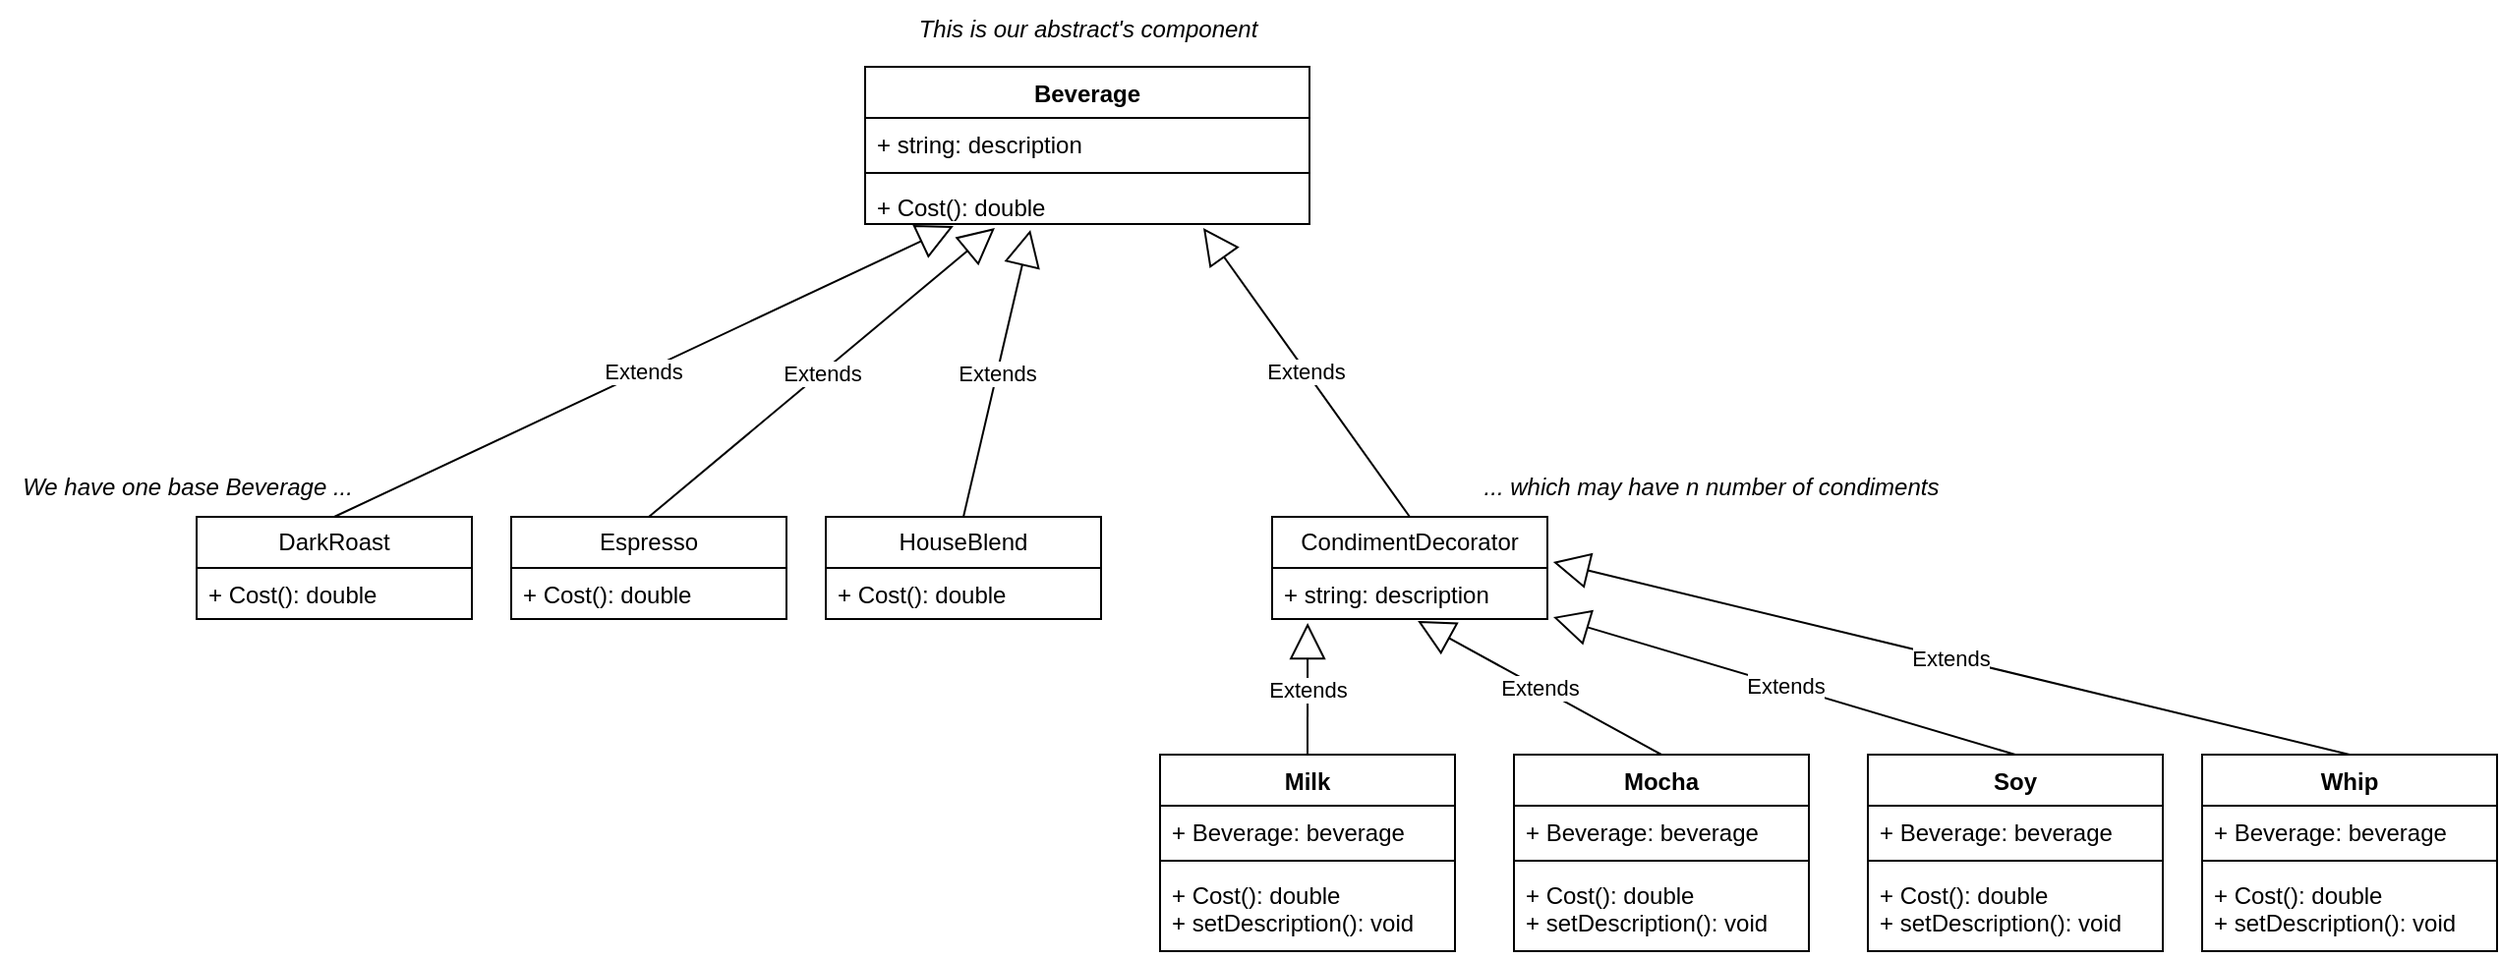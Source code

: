 <mxfile version="24.2.0" type="device">
  <diagram id="C5RBs43oDa-KdzZeNtuy" name="Page-1">
    <mxGraphModel dx="3698" dy="2273" grid="1" gridSize="10" guides="1" tooltips="1" connect="1" arrows="1" fold="1" page="1" pageScale="1" pageWidth="827" pageHeight="1169" math="0" shadow="0">
      <root>
        <mxCell id="WIyWlLk6GJQsqaUBKTNV-0" />
        <mxCell id="WIyWlLk6GJQsqaUBKTNV-1" parent="WIyWlLk6GJQsqaUBKTNV-0" />
        <mxCell id="RkHnhRYncHF_XdiReL5D-44" value="Beverage" style="swimlane;fontStyle=1;align=center;verticalAlign=top;childLayout=stackLayout;horizontal=1;startSize=26;horizontalStack=0;resizeParent=1;resizeParentMax=0;resizeLast=0;collapsible=1;marginBottom=0;whiteSpace=wrap;html=1;" vertex="1" parent="WIyWlLk6GJQsqaUBKTNV-1">
          <mxGeometry x="-760" y="10" width="226" height="80" as="geometry" />
        </mxCell>
        <mxCell id="RkHnhRYncHF_XdiReL5D-45" value="+ string: description" style="text;strokeColor=none;fillColor=none;align=left;verticalAlign=top;spacingLeft=4;spacingRight=4;overflow=hidden;rotatable=0;points=[[0,0.5],[1,0.5]];portConstraint=eastwest;whiteSpace=wrap;html=1;" vertex="1" parent="RkHnhRYncHF_XdiReL5D-44">
          <mxGeometry y="26" width="226" height="24" as="geometry" />
        </mxCell>
        <mxCell id="RkHnhRYncHF_XdiReL5D-46" value="" style="line;strokeWidth=1;fillColor=none;align=left;verticalAlign=middle;spacingTop=-1;spacingLeft=3;spacingRight=3;rotatable=0;labelPosition=right;points=[];portConstraint=eastwest;strokeColor=inherit;" vertex="1" parent="RkHnhRYncHF_XdiReL5D-44">
          <mxGeometry y="50" width="226" height="8" as="geometry" />
        </mxCell>
        <mxCell id="RkHnhRYncHF_XdiReL5D-47" value="+ Cost(): double" style="text;strokeColor=none;fillColor=none;align=left;verticalAlign=top;spacingLeft=4;spacingRight=4;overflow=hidden;rotatable=0;points=[[0,0.5],[1,0.5]];portConstraint=eastwest;whiteSpace=wrap;html=1;" vertex="1" parent="RkHnhRYncHF_XdiReL5D-44">
          <mxGeometry y="58" width="226" height="22" as="geometry" />
        </mxCell>
        <mxCell id="RkHnhRYncHF_XdiReL5D-48" value="&lt;i&gt;This is our abstract&#39;s component&lt;/i&gt;" style="text;html=1;align=center;verticalAlign=middle;resizable=0;points=[];autosize=1;strokeColor=none;fillColor=none;" vertex="1" parent="WIyWlLk6GJQsqaUBKTNV-1">
          <mxGeometry x="-747" y="-24" width="200" height="30" as="geometry" />
        </mxCell>
        <mxCell id="RkHnhRYncHF_XdiReL5D-49" value="DarkRoast" style="swimlane;fontStyle=0;childLayout=stackLayout;horizontal=1;startSize=26;fillColor=none;horizontalStack=0;resizeParent=1;resizeParentMax=0;resizeLast=0;collapsible=1;marginBottom=0;whiteSpace=wrap;html=1;" vertex="1" parent="WIyWlLk6GJQsqaUBKTNV-1">
          <mxGeometry x="-1100" y="239" width="140" height="52" as="geometry" />
        </mxCell>
        <mxCell id="RkHnhRYncHF_XdiReL5D-50" value="+ Cost(): double" style="text;strokeColor=none;fillColor=none;align=left;verticalAlign=top;spacingLeft=4;spacingRight=4;overflow=hidden;rotatable=0;points=[[0,0.5],[1,0.5]];portConstraint=eastwest;whiteSpace=wrap;html=1;" vertex="1" parent="RkHnhRYncHF_XdiReL5D-49">
          <mxGeometry y="26" width="140" height="26" as="geometry" />
        </mxCell>
        <mxCell id="RkHnhRYncHF_XdiReL5D-51" value="Espresso" style="swimlane;fontStyle=0;childLayout=stackLayout;horizontal=1;startSize=26;fillColor=none;horizontalStack=0;resizeParent=1;resizeParentMax=0;resizeLast=0;collapsible=1;marginBottom=0;whiteSpace=wrap;html=1;" vertex="1" parent="WIyWlLk6GJQsqaUBKTNV-1">
          <mxGeometry x="-940" y="239" width="140" height="52" as="geometry" />
        </mxCell>
        <mxCell id="RkHnhRYncHF_XdiReL5D-52" value="+ Cost(): double" style="text;strokeColor=none;fillColor=none;align=left;verticalAlign=top;spacingLeft=4;spacingRight=4;overflow=hidden;rotatable=0;points=[[0,0.5],[1,0.5]];portConstraint=eastwest;whiteSpace=wrap;html=1;" vertex="1" parent="RkHnhRYncHF_XdiReL5D-51">
          <mxGeometry y="26" width="140" height="26" as="geometry" />
        </mxCell>
        <mxCell id="RkHnhRYncHF_XdiReL5D-53" value="HouseBlend" style="swimlane;fontStyle=0;childLayout=stackLayout;horizontal=1;startSize=26;fillColor=none;horizontalStack=0;resizeParent=1;resizeParentMax=0;resizeLast=0;collapsible=1;marginBottom=0;whiteSpace=wrap;html=1;" vertex="1" parent="WIyWlLk6GJQsqaUBKTNV-1">
          <mxGeometry x="-780" y="239" width="140" height="52" as="geometry" />
        </mxCell>
        <mxCell id="RkHnhRYncHF_XdiReL5D-54" value="+ Cost(): double" style="text;strokeColor=none;fillColor=none;align=left;verticalAlign=top;spacingLeft=4;spacingRight=4;overflow=hidden;rotatable=0;points=[[0,0.5],[1,0.5]];portConstraint=eastwest;whiteSpace=wrap;html=1;" vertex="1" parent="RkHnhRYncHF_XdiReL5D-53">
          <mxGeometry y="26" width="140" height="26" as="geometry" />
        </mxCell>
        <mxCell id="RkHnhRYncHF_XdiReL5D-55" value="CondimentDecorator" style="swimlane;fontStyle=0;childLayout=stackLayout;horizontal=1;startSize=26;fillColor=none;horizontalStack=0;resizeParent=1;resizeParentMax=0;resizeLast=0;collapsible=1;marginBottom=0;whiteSpace=wrap;html=1;" vertex="1" parent="WIyWlLk6GJQsqaUBKTNV-1">
          <mxGeometry x="-553" y="239" width="140" height="52" as="geometry" />
        </mxCell>
        <mxCell id="RkHnhRYncHF_XdiReL5D-56" value="+ string: description" style="text;strokeColor=none;fillColor=none;align=left;verticalAlign=top;spacingLeft=4;spacingRight=4;overflow=hidden;rotatable=0;points=[[0,0.5],[1,0.5]];portConstraint=eastwest;whiteSpace=wrap;html=1;" vertex="1" parent="RkHnhRYncHF_XdiReL5D-55">
          <mxGeometry y="26" width="140" height="26" as="geometry" />
        </mxCell>
        <mxCell id="RkHnhRYncHF_XdiReL5D-57" value="Mocha" style="swimlane;fontStyle=1;align=center;verticalAlign=top;childLayout=stackLayout;horizontal=1;startSize=26;horizontalStack=0;resizeParent=1;resizeParentMax=0;resizeLast=0;collapsible=1;marginBottom=0;whiteSpace=wrap;html=1;" vertex="1" parent="WIyWlLk6GJQsqaUBKTNV-1">
          <mxGeometry x="-430" y="360" width="150" height="100" as="geometry" />
        </mxCell>
        <mxCell id="RkHnhRYncHF_XdiReL5D-58" value="+ Beverage: beverage" style="text;strokeColor=none;fillColor=none;align=left;verticalAlign=top;spacingLeft=4;spacingRight=4;overflow=hidden;rotatable=0;points=[[0,0.5],[1,0.5]];portConstraint=eastwest;whiteSpace=wrap;html=1;" vertex="1" parent="RkHnhRYncHF_XdiReL5D-57">
          <mxGeometry y="26" width="150" height="24" as="geometry" />
        </mxCell>
        <mxCell id="RkHnhRYncHF_XdiReL5D-59" value="" style="line;strokeWidth=1;fillColor=none;align=left;verticalAlign=middle;spacingTop=-1;spacingLeft=3;spacingRight=3;rotatable=0;labelPosition=right;points=[];portConstraint=eastwest;strokeColor=inherit;" vertex="1" parent="RkHnhRYncHF_XdiReL5D-57">
          <mxGeometry y="50" width="150" height="8" as="geometry" />
        </mxCell>
        <mxCell id="RkHnhRYncHF_XdiReL5D-60" value="+ Cost(): double&lt;div&gt;+ setDescription(): void&lt;/div&gt;" style="text;strokeColor=none;fillColor=none;align=left;verticalAlign=top;spacingLeft=4;spacingRight=4;overflow=hidden;rotatable=0;points=[[0,0.5],[1,0.5]];portConstraint=eastwest;whiteSpace=wrap;html=1;" vertex="1" parent="RkHnhRYncHF_XdiReL5D-57">
          <mxGeometry y="58" width="150" height="42" as="geometry" />
        </mxCell>
        <mxCell id="RkHnhRYncHF_XdiReL5D-65" value="Milk" style="swimlane;fontStyle=1;align=center;verticalAlign=top;childLayout=stackLayout;horizontal=1;startSize=26;horizontalStack=0;resizeParent=1;resizeParentMax=0;resizeLast=0;collapsible=1;marginBottom=0;whiteSpace=wrap;html=1;" vertex="1" parent="WIyWlLk6GJQsqaUBKTNV-1">
          <mxGeometry x="-610" y="360" width="150" height="100" as="geometry" />
        </mxCell>
        <mxCell id="RkHnhRYncHF_XdiReL5D-66" value="+ Beverage: beverage" style="text;strokeColor=none;fillColor=none;align=left;verticalAlign=top;spacingLeft=4;spacingRight=4;overflow=hidden;rotatable=0;points=[[0,0.5],[1,0.5]];portConstraint=eastwest;whiteSpace=wrap;html=1;" vertex="1" parent="RkHnhRYncHF_XdiReL5D-65">
          <mxGeometry y="26" width="150" height="24" as="geometry" />
        </mxCell>
        <mxCell id="RkHnhRYncHF_XdiReL5D-67" value="" style="line;strokeWidth=1;fillColor=none;align=left;verticalAlign=middle;spacingTop=-1;spacingLeft=3;spacingRight=3;rotatable=0;labelPosition=right;points=[];portConstraint=eastwest;strokeColor=inherit;" vertex="1" parent="RkHnhRYncHF_XdiReL5D-65">
          <mxGeometry y="50" width="150" height="8" as="geometry" />
        </mxCell>
        <mxCell id="RkHnhRYncHF_XdiReL5D-68" value="+ Cost(): double&lt;div&gt;+ setDescription(): void&lt;/div&gt;" style="text;strokeColor=none;fillColor=none;align=left;verticalAlign=top;spacingLeft=4;spacingRight=4;overflow=hidden;rotatable=0;points=[[0,0.5],[1,0.5]];portConstraint=eastwest;whiteSpace=wrap;html=1;" vertex="1" parent="RkHnhRYncHF_XdiReL5D-65">
          <mxGeometry y="58" width="150" height="42" as="geometry" />
        </mxCell>
        <mxCell id="RkHnhRYncHF_XdiReL5D-69" value="Soy" style="swimlane;fontStyle=1;align=center;verticalAlign=top;childLayout=stackLayout;horizontal=1;startSize=26;horizontalStack=0;resizeParent=1;resizeParentMax=0;resizeLast=0;collapsible=1;marginBottom=0;whiteSpace=wrap;html=1;" vertex="1" parent="WIyWlLk6GJQsqaUBKTNV-1">
          <mxGeometry x="-250" y="360" width="150" height="100" as="geometry" />
        </mxCell>
        <mxCell id="RkHnhRYncHF_XdiReL5D-70" value="+ Beverage: beverage" style="text;strokeColor=none;fillColor=none;align=left;verticalAlign=top;spacingLeft=4;spacingRight=4;overflow=hidden;rotatable=0;points=[[0,0.5],[1,0.5]];portConstraint=eastwest;whiteSpace=wrap;html=1;" vertex="1" parent="RkHnhRYncHF_XdiReL5D-69">
          <mxGeometry y="26" width="150" height="24" as="geometry" />
        </mxCell>
        <mxCell id="RkHnhRYncHF_XdiReL5D-71" value="" style="line;strokeWidth=1;fillColor=none;align=left;verticalAlign=middle;spacingTop=-1;spacingLeft=3;spacingRight=3;rotatable=0;labelPosition=right;points=[];portConstraint=eastwest;strokeColor=inherit;" vertex="1" parent="RkHnhRYncHF_XdiReL5D-69">
          <mxGeometry y="50" width="150" height="8" as="geometry" />
        </mxCell>
        <mxCell id="RkHnhRYncHF_XdiReL5D-72" value="+ Cost(): double&lt;div&gt;+ setDescription(): void&lt;/div&gt;" style="text;strokeColor=none;fillColor=none;align=left;verticalAlign=top;spacingLeft=4;spacingRight=4;overflow=hidden;rotatable=0;points=[[0,0.5],[1,0.5]];portConstraint=eastwest;whiteSpace=wrap;html=1;" vertex="1" parent="RkHnhRYncHF_XdiReL5D-69">
          <mxGeometry y="58" width="150" height="42" as="geometry" />
        </mxCell>
        <mxCell id="RkHnhRYncHF_XdiReL5D-73" value="Extends" style="endArrow=block;endSize=16;endFill=0;html=1;rounded=0;entryX=0.199;entryY=1.045;entryDx=0;entryDy=0;entryPerimeter=0;exitX=0.5;exitY=0;exitDx=0;exitDy=0;" edge="1" parent="WIyWlLk6GJQsqaUBKTNV-1" source="RkHnhRYncHF_XdiReL5D-49" target="RkHnhRYncHF_XdiReL5D-47">
          <mxGeometry width="160" relative="1" as="geometry">
            <mxPoint x="-1100" y="350" as="sourcePoint" />
            <mxPoint x="-940" y="350" as="targetPoint" />
          </mxGeometry>
        </mxCell>
        <mxCell id="RkHnhRYncHF_XdiReL5D-74" value="Extends" style="endArrow=block;endSize=16;endFill=0;html=1;rounded=0;entryX=0.292;entryY=1.091;entryDx=0;entryDy=0;entryPerimeter=0;exitX=0.5;exitY=0;exitDx=0;exitDy=0;" edge="1" parent="WIyWlLk6GJQsqaUBKTNV-1" source="RkHnhRYncHF_XdiReL5D-51" target="RkHnhRYncHF_XdiReL5D-47">
          <mxGeometry width="160" relative="1" as="geometry">
            <mxPoint x="-920" y="197" as="sourcePoint" />
            <mxPoint x="-705" y="101" as="targetPoint" />
          </mxGeometry>
        </mxCell>
        <mxCell id="RkHnhRYncHF_XdiReL5D-75" value="Extends" style="endArrow=block;endSize=16;endFill=0;html=1;rounded=0;entryX=0.372;entryY=1.136;entryDx=0;entryDy=0;entryPerimeter=0;exitX=0.5;exitY=0;exitDx=0;exitDy=0;" edge="1" parent="WIyWlLk6GJQsqaUBKTNV-1" source="RkHnhRYncHF_XdiReL5D-53" target="RkHnhRYncHF_XdiReL5D-47">
          <mxGeometry width="160" relative="1" as="geometry">
            <mxPoint x="-910" y="207" as="sourcePoint" />
            <mxPoint x="-695" y="111" as="targetPoint" />
          </mxGeometry>
        </mxCell>
        <mxCell id="RkHnhRYncHF_XdiReL5D-76" value="Extends" style="endArrow=block;endSize=16;endFill=0;html=1;rounded=0;entryX=0.761;entryY=1.091;entryDx=0;entryDy=0;entryPerimeter=0;exitX=0.5;exitY=0;exitDx=0;exitDy=0;" edge="1" parent="WIyWlLk6GJQsqaUBKTNV-1" source="RkHnhRYncHF_XdiReL5D-55" target="RkHnhRYncHF_XdiReL5D-47">
          <mxGeometry width="160" relative="1" as="geometry">
            <mxPoint x="-900" y="217" as="sourcePoint" />
            <mxPoint x="-685" y="121" as="targetPoint" />
          </mxGeometry>
        </mxCell>
        <mxCell id="RkHnhRYncHF_XdiReL5D-77" value="Extends" style="endArrow=block;endSize=16;endFill=0;html=1;rounded=0;entryX=0.129;entryY=1.077;entryDx=0;entryDy=0;entryPerimeter=0;exitX=0.5;exitY=0;exitDx=0;exitDy=0;" edge="1" parent="WIyWlLk6GJQsqaUBKTNV-1" source="RkHnhRYncHF_XdiReL5D-65" target="RkHnhRYncHF_XdiReL5D-56">
          <mxGeometry width="160" relative="1" as="geometry">
            <mxPoint x="-890" y="227" as="sourcePoint" />
            <mxPoint x="-675" y="131" as="targetPoint" />
          </mxGeometry>
        </mxCell>
        <mxCell id="RkHnhRYncHF_XdiReL5D-78" value="Extends" style="endArrow=block;endSize=16;endFill=0;html=1;rounded=0;entryX=0.529;entryY=1.038;entryDx=0;entryDy=0;entryPerimeter=0;exitX=0.5;exitY=0;exitDx=0;exitDy=0;" edge="1" parent="WIyWlLk6GJQsqaUBKTNV-1" source="RkHnhRYncHF_XdiReL5D-57" target="RkHnhRYncHF_XdiReL5D-56">
          <mxGeometry width="160" relative="1" as="geometry">
            <mxPoint x="-880" y="237" as="sourcePoint" />
            <mxPoint x="-665" y="141" as="targetPoint" />
          </mxGeometry>
        </mxCell>
        <mxCell id="RkHnhRYncHF_XdiReL5D-79" value="Extends" style="endArrow=block;endSize=16;endFill=0;html=1;rounded=0;exitX=0.5;exitY=0;exitDx=0;exitDy=0;" edge="1" parent="WIyWlLk6GJQsqaUBKTNV-1" source="RkHnhRYncHF_XdiReL5D-69">
          <mxGeometry width="160" relative="1" as="geometry">
            <mxPoint x="-870" y="247" as="sourcePoint" />
            <mxPoint x="-410" y="290" as="targetPoint" />
          </mxGeometry>
        </mxCell>
        <mxCell id="RkHnhRYncHF_XdiReL5D-80" value="&lt;i&gt;We have one base Beverage ...&lt;/i&gt;" style="text;html=1;align=center;verticalAlign=middle;resizable=0;points=[];autosize=1;strokeColor=none;fillColor=none;" vertex="1" parent="WIyWlLk6GJQsqaUBKTNV-1">
          <mxGeometry x="-1200" y="209" width="190" height="30" as="geometry" />
        </mxCell>
        <mxCell id="RkHnhRYncHF_XdiReL5D-81" value="&lt;i&gt;... which may have n number of condiments&lt;/i&gt;" style="text;html=1;align=center;verticalAlign=middle;resizable=0;points=[];autosize=1;strokeColor=none;fillColor=none;" vertex="1" parent="WIyWlLk6GJQsqaUBKTNV-1">
          <mxGeometry x="-455" y="209" width="250" height="30" as="geometry" />
        </mxCell>
        <mxCell id="RkHnhRYncHF_XdiReL5D-82" value="Whip" style="swimlane;fontStyle=1;align=center;verticalAlign=top;childLayout=stackLayout;horizontal=1;startSize=26;horizontalStack=0;resizeParent=1;resizeParentMax=0;resizeLast=0;collapsible=1;marginBottom=0;whiteSpace=wrap;html=1;" vertex="1" parent="WIyWlLk6GJQsqaUBKTNV-1">
          <mxGeometry x="-80" y="360" width="150" height="100" as="geometry" />
        </mxCell>
        <mxCell id="RkHnhRYncHF_XdiReL5D-83" value="+ Beverage: beverage" style="text;strokeColor=none;fillColor=none;align=left;verticalAlign=top;spacingLeft=4;spacingRight=4;overflow=hidden;rotatable=0;points=[[0,0.5],[1,0.5]];portConstraint=eastwest;whiteSpace=wrap;html=1;" vertex="1" parent="RkHnhRYncHF_XdiReL5D-82">
          <mxGeometry y="26" width="150" height="24" as="geometry" />
        </mxCell>
        <mxCell id="RkHnhRYncHF_XdiReL5D-84" value="" style="line;strokeWidth=1;fillColor=none;align=left;verticalAlign=middle;spacingTop=-1;spacingLeft=3;spacingRight=3;rotatable=0;labelPosition=right;points=[];portConstraint=eastwest;strokeColor=inherit;" vertex="1" parent="RkHnhRYncHF_XdiReL5D-82">
          <mxGeometry y="50" width="150" height="8" as="geometry" />
        </mxCell>
        <mxCell id="RkHnhRYncHF_XdiReL5D-85" value="+ Cost(): double&lt;div&gt;+ setDescription(): void&lt;/div&gt;" style="text;strokeColor=none;fillColor=none;align=left;verticalAlign=top;spacingLeft=4;spacingRight=4;overflow=hidden;rotatable=0;points=[[0,0.5],[1,0.5]];portConstraint=eastwest;whiteSpace=wrap;html=1;" vertex="1" parent="RkHnhRYncHF_XdiReL5D-82">
          <mxGeometry y="58" width="150" height="42" as="geometry" />
        </mxCell>
        <mxCell id="RkHnhRYncHF_XdiReL5D-86" value="Extends" style="endArrow=block;endSize=16;endFill=0;html=1;rounded=0;entryX=1.021;entryY=-0.115;entryDx=0;entryDy=0;exitX=0.5;exitY=0;exitDx=0;exitDy=0;entryPerimeter=0;" edge="1" parent="WIyWlLk6GJQsqaUBKTNV-1" source="RkHnhRYncHF_XdiReL5D-82" target="RkHnhRYncHF_XdiReL5D-56">
          <mxGeometry width="160" relative="1" as="geometry">
            <mxPoint x="-165" y="370" as="sourcePoint" />
            <mxPoint x="-403" y="288" as="targetPoint" />
          </mxGeometry>
        </mxCell>
      </root>
    </mxGraphModel>
  </diagram>
</mxfile>
